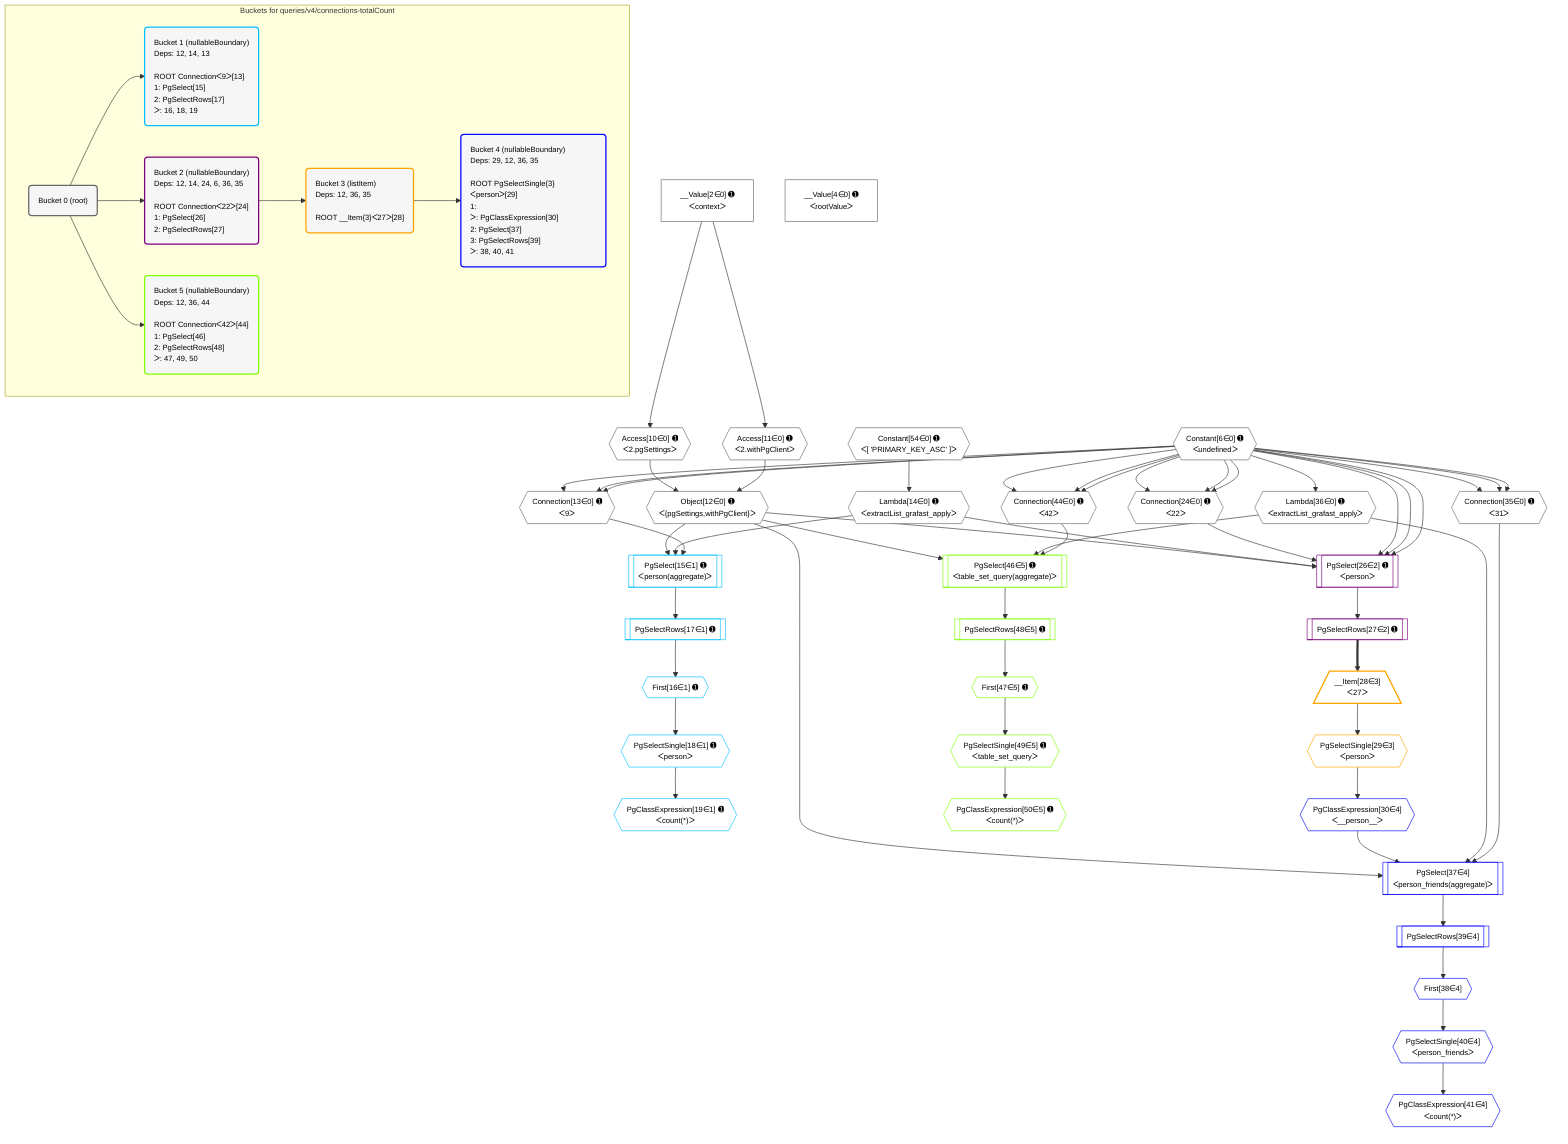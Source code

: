 %%{init: {'themeVariables': { 'fontSize': '12px'}}}%%
graph TD
    classDef path fill:#eee,stroke:#000,color:#000
    classDef plan fill:#fff,stroke-width:1px,color:#000
    classDef itemplan fill:#fff,stroke-width:2px,color:#000
    classDef unbatchedplan fill:#dff,stroke-width:1px,color:#000
    classDef sideeffectplan fill:#fcc,stroke-width:2px,color:#000
    classDef bucket fill:#f6f6f6,color:#000,stroke-width:2px,text-align:left


    %% plan dependencies
    Connection13{{"Connection[13∈0] ➊<br />ᐸ9ᐳ"}}:::plan
    Constant6{{"Constant[6∈0] ➊<br />ᐸundefinedᐳ"}}:::plan
    Constant6 & Constant6 & Constant6 --> Connection13
    Connection24{{"Connection[24∈0] ➊<br />ᐸ22ᐳ"}}:::plan
    Constant6 & Constant6 & Constant6 --> Connection24
    Connection35{{"Connection[35∈0] ➊<br />ᐸ31ᐳ"}}:::plan
    Constant6 & Constant6 & Constant6 --> Connection35
    Connection44{{"Connection[44∈0] ➊<br />ᐸ42ᐳ"}}:::plan
    Constant6 & Constant6 & Constant6 --> Connection44
    Object12{{"Object[12∈0] ➊<br />ᐸ{pgSettings,withPgClient}ᐳ"}}:::plan
    Access10{{"Access[10∈0] ➊<br />ᐸ2.pgSettingsᐳ"}}:::plan
    Access11{{"Access[11∈0] ➊<br />ᐸ2.withPgClientᐳ"}}:::plan
    Access10 & Access11 --> Object12
    __Value2["__Value[2∈0] ➊<br />ᐸcontextᐳ"]:::plan
    __Value2 --> Access10
    __Value2 --> Access11
    Lambda14{{"Lambda[14∈0] ➊<br />ᐸextractList_grafast_applyᐳ"}}:::plan
    Constant54{{"Constant[54∈0] ➊<br />ᐸ[ 'PRIMARY_KEY_ASC' ]ᐳ"}}:::plan
    Constant54 --> Lambda14
    Lambda36{{"Lambda[36∈0] ➊<br />ᐸextractList_grafast_applyᐳ"}}:::plan
    Constant6 --> Lambda36
    __Value4["__Value[4∈0] ➊<br />ᐸrootValueᐳ"]:::plan
    PgSelect15[["PgSelect[15∈1] ➊<br />ᐸperson(aggregate)ᐳ"]]:::plan
    Object12 & Lambda14 & Connection13 --> PgSelect15
    First16{{"First[16∈1] ➊"}}:::plan
    PgSelectRows17[["PgSelectRows[17∈1] ➊"]]:::plan
    PgSelectRows17 --> First16
    PgSelect15 --> PgSelectRows17
    PgSelectSingle18{{"PgSelectSingle[18∈1] ➊<br />ᐸpersonᐳ"}}:::plan
    First16 --> PgSelectSingle18
    PgClassExpression19{{"PgClassExpression[19∈1] ➊<br />ᐸcount(*)ᐳ"}}:::plan
    PgSelectSingle18 --> PgClassExpression19
    PgSelect26[["PgSelect[26∈2] ➊<br />ᐸpersonᐳ"]]:::plan
    Object12 & Lambda14 & Connection24 & Constant6 & Constant6 & Constant6 --> PgSelect26
    PgSelectRows27[["PgSelectRows[27∈2] ➊"]]:::plan
    PgSelect26 --> PgSelectRows27
    __Item28[/"__Item[28∈3]<br />ᐸ27ᐳ"\]:::itemplan
    PgSelectRows27 ==> __Item28
    PgSelectSingle29{{"PgSelectSingle[29∈3]<br />ᐸpersonᐳ"}}:::plan
    __Item28 --> PgSelectSingle29
    PgSelect37[["PgSelect[37∈4]<br />ᐸperson_friends(aggregate)ᐳ"]]:::plan
    PgClassExpression30{{"PgClassExpression[30∈4]<br />ᐸ__person__ᐳ"}}:::plan
    Object12 & PgClassExpression30 & Lambda36 & Connection35 --> PgSelect37
    PgSelectSingle29 --> PgClassExpression30
    First38{{"First[38∈4]"}}:::plan
    PgSelectRows39[["PgSelectRows[39∈4]"]]:::plan
    PgSelectRows39 --> First38
    PgSelect37 --> PgSelectRows39
    PgSelectSingle40{{"PgSelectSingle[40∈4]<br />ᐸperson_friendsᐳ"}}:::plan
    First38 --> PgSelectSingle40
    PgClassExpression41{{"PgClassExpression[41∈4]<br />ᐸcount(*)ᐳ"}}:::plan
    PgSelectSingle40 --> PgClassExpression41
    PgSelect46[["PgSelect[46∈5] ➊<br />ᐸtable_set_query(aggregate)ᐳ"]]:::plan
    Object12 & Lambda36 & Connection44 --> PgSelect46
    First47{{"First[47∈5] ➊"}}:::plan
    PgSelectRows48[["PgSelectRows[48∈5] ➊"]]:::plan
    PgSelectRows48 --> First47
    PgSelect46 --> PgSelectRows48
    PgSelectSingle49{{"PgSelectSingle[49∈5] ➊<br />ᐸtable_set_queryᐳ"}}:::plan
    First47 --> PgSelectSingle49
    PgClassExpression50{{"PgClassExpression[50∈5] ➊<br />ᐸcount(*)ᐳ"}}:::plan
    PgSelectSingle49 --> PgClassExpression50

    %% define steps

    subgraph "Buckets for queries/v4/connections-totalCount"
    Bucket0("Bucket 0 (root)"):::bucket
    classDef bucket0 stroke:#696969
    class Bucket0,__Value2,__Value4,Constant6,Access10,Access11,Object12,Connection13,Lambda14,Connection24,Connection35,Lambda36,Connection44,Constant54 bucket0
    Bucket1("Bucket 1 (nullableBoundary)<br />Deps: 12, 14, 13<br /><br />ROOT Connectionᐸ9ᐳ[13]<br />1: PgSelect[15]<br />2: PgSelectRows[17]<br />ᐳ: 16, 18, 19"):::bucket
    classDef bucket1 stroke:#00bfff
    class Bucket1,PgSelect15,First16,PgSelectRows17,PgSelectSingle18,PgClassExpression19 bucket1
    Bucket2("Bucket 2 (nullableBoundary)<br />Deps: 12, 14, 24, 6, 36, 35<br /><br />ROOT Connectionᐸ22ᐳ[24]<br />1: PgSelect[26]<br />2: PgSelectRows[27]"):::bucket
    classDef bucket2 stroke:#7f007f
    class Bucket2,PgSelect26,PgSelectRows27 bucket2
    Bucket3("Bucket 3 (listItem)<br />Deps: 12, 36, 35<br /><br />ROOT __Item{3}ᐸ27ᐳ[28]"):::bucket
    classDef bucket3 stroke:#ffa500
    class Bucket3,__Item28,PgSelectSingle29 bucket3
    Bucket4("Bucket 4 (nullableBoundary)<br />Deps: 29, 12, 36, 35<br /><br />ROOT PgSelectSingle{3}ᐸpersonᐳ[29]<br />1: <br />ᐳ: PgClassExpression[30]<br />2: PgSelect[37]<br />3: PgSelectRows[39]<br />ᐳ: 38, 40, 41"):::bucket
    classDef bucket4 stroke:#0000ff
    class Bucket4,PgClassExpression30,PgSelect37,First38,PgSelectRows39,PgSelectSingle40,PgClassExpression41 bucket4
    Bucket5("Bucket 5 (nullableBoundary)<br />Deps: 12, 36, 44<br /><br />ROOT Connectionᐸ42ᐳ[44]<br />1: PgSelect[46]<br />2: PgSelectRows[48]<br />ᐳ: 47, 49, 50"):::bucket
    classDef bucket5 stroke:#7fff00
    class Bucket5,PgSelect46,First47,PgSelectRows48,PgSelectSingle49,PgClassExpression50 bucket5
    Bucket0 --> Bucket1 & Bucket2 & Bucket5
    Bucket2 --> Bucket3
    Bucket3 --> Bucket4
    end